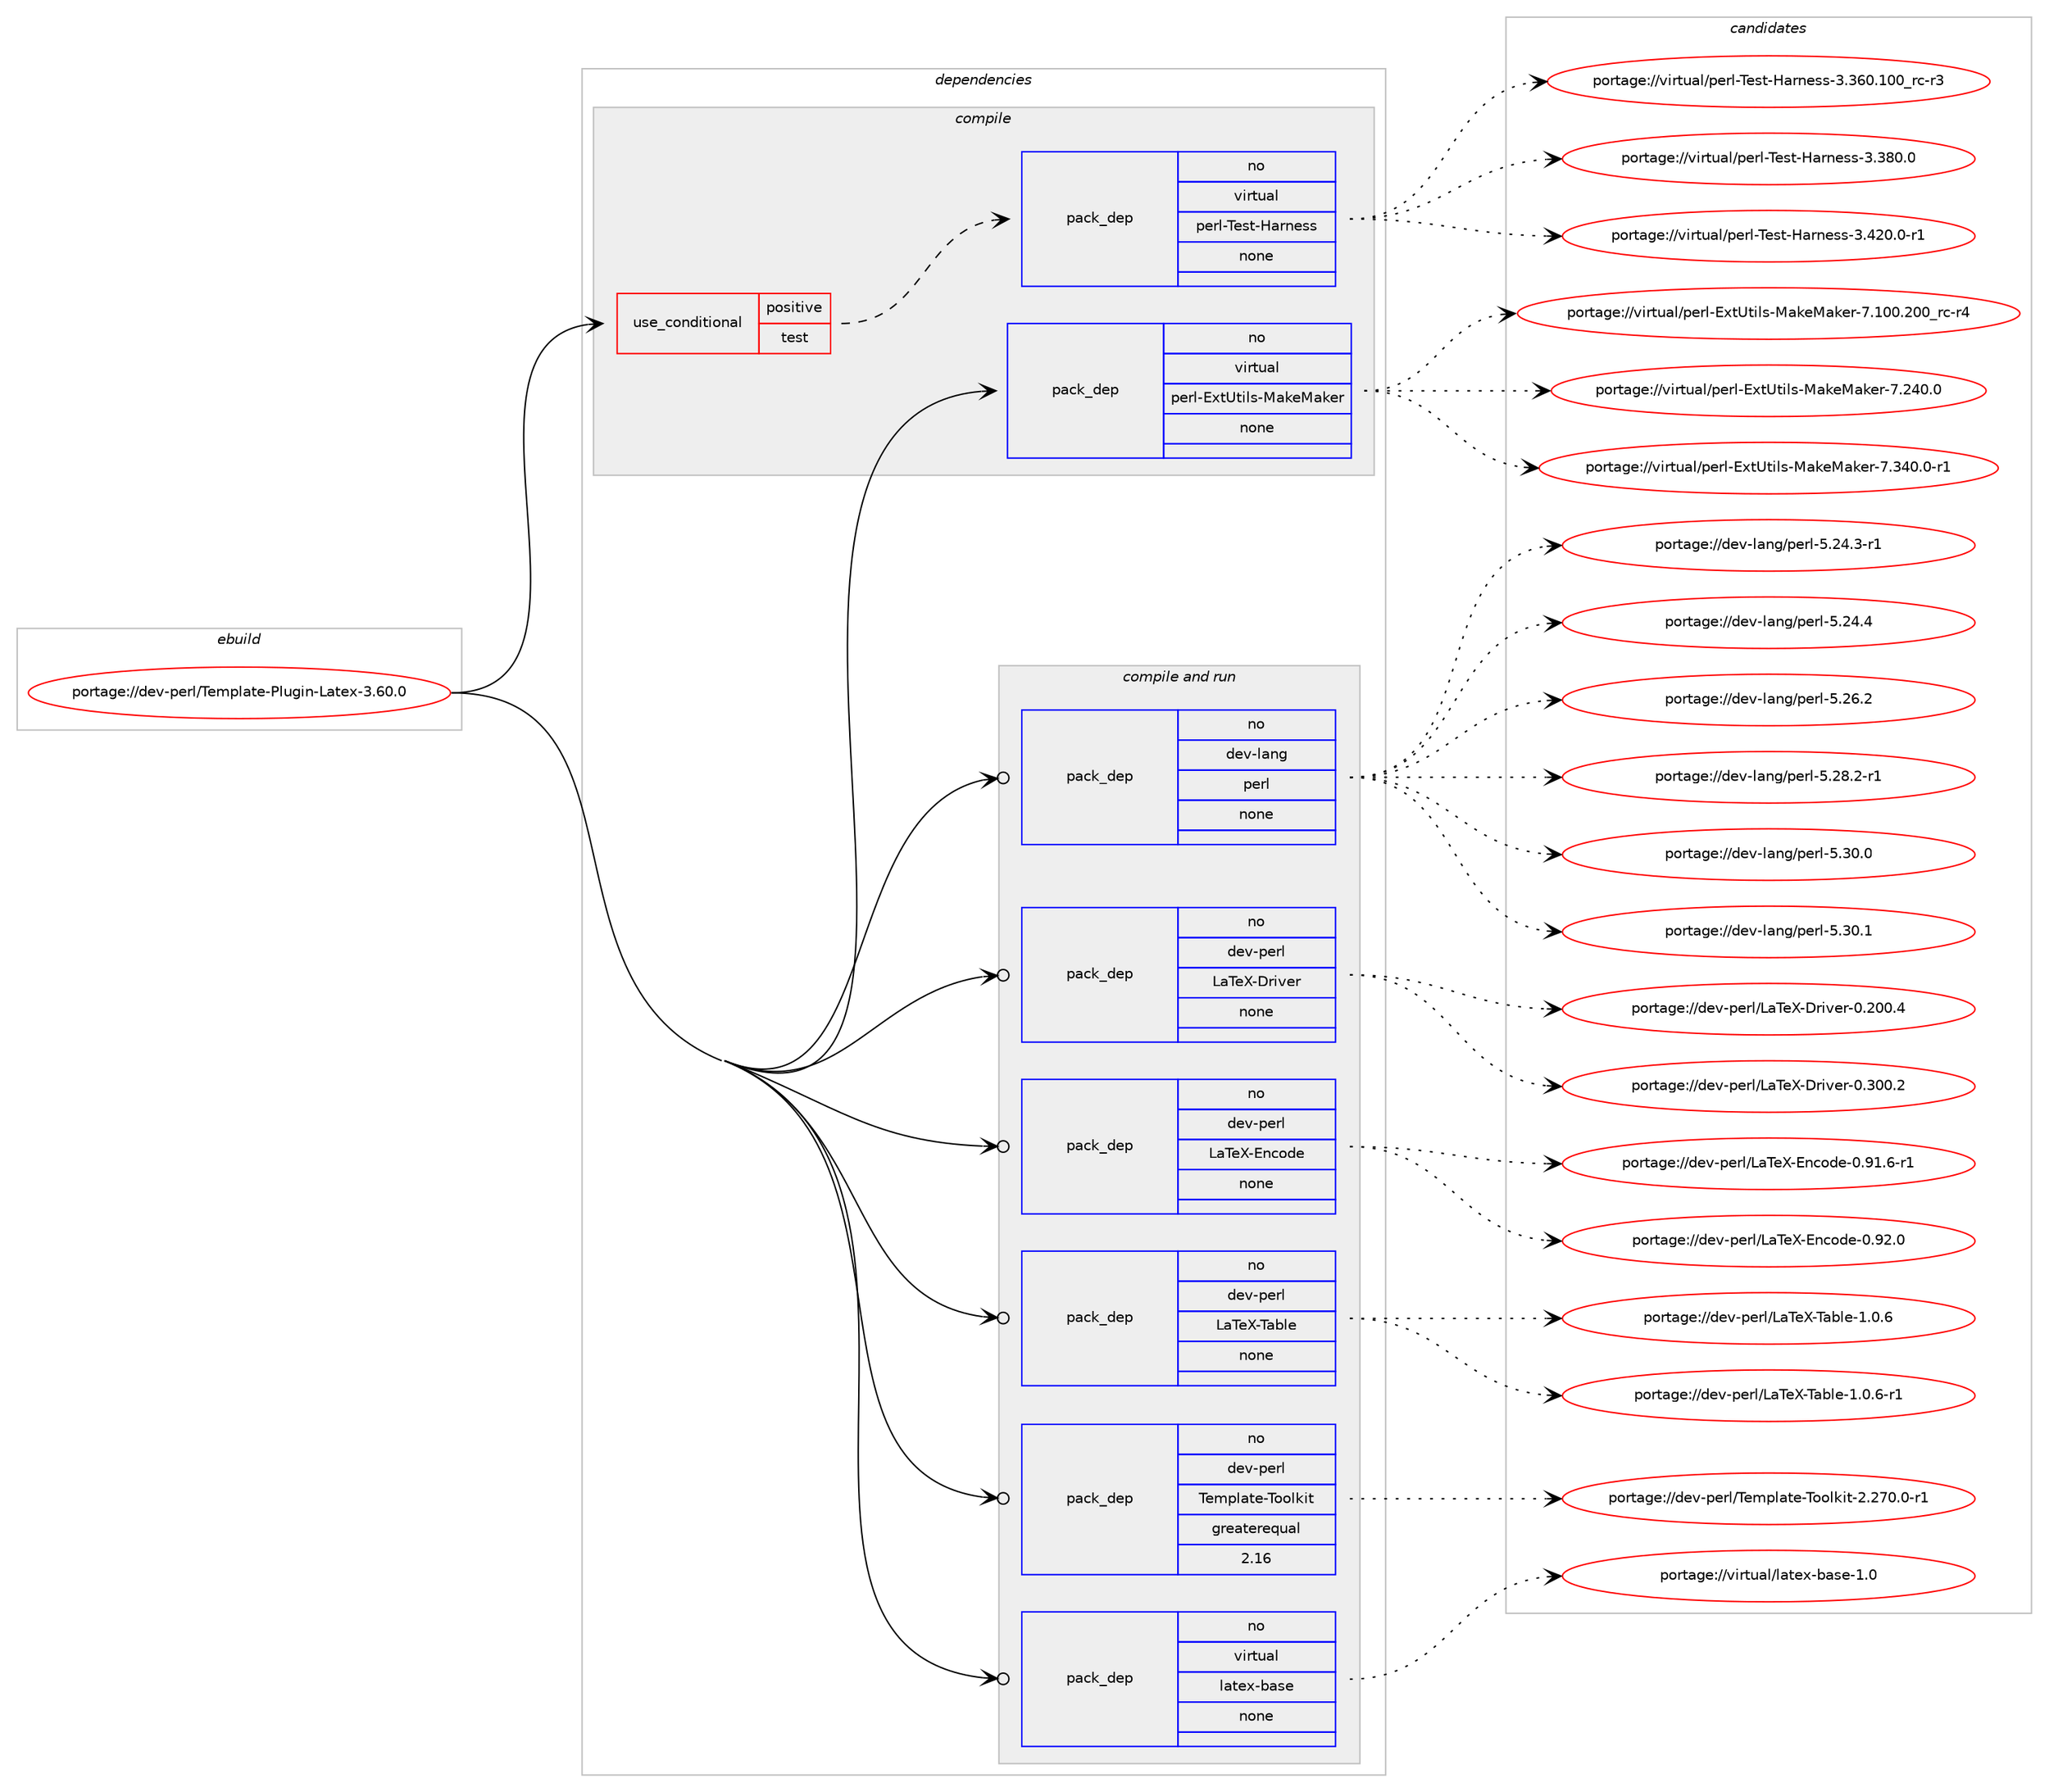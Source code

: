 digraph prolog {

# *************
# Graph options
# *************

newrank=true;
concentrate=true;
compound=true;
graph [rankdir=LR,fontname=Helvetica,fontsize=10,ranksep=1.5];#, ranksep=2.5, nodesep=0.2];
edge  [arrowhead=vee];
node  [fontname=Helvetica,fontsize=10];

# **********
# The ebuild
# **********

subgraph cluster_leftcol {
color=gray;
rank=same;
label=<<i>ebuild</i>>;
id [label="portage://dev-perl/Template-Plugin-Latex-3.60.0", color=red, width=4, href="../dev-perl/Template-Plugin-Latex-3.60.0.svg"];
}

# ****************
# The dependencies
# ****************

subgraph cluster_midcol {
color=gray;
label=<<i>dependencies</i>>;
subgraph cluster_compile {
fillcolor="#eeeeee";
style=filled;
label=<<i>compile</i>>;
subgraph cond23661 {
dependency120857 [label=<<TABLE BORDER="0" CELLBORDER="1" CELLSPACING="0" CELLPADDING="4"><TR><TD ROWSPAN="3" CELLPADDING="10">use_conditional</TD></TR><TR><TD>positive</TD></TR><TR><TD>test</TD></TR></TABLE>>, shape=none, color=red];
subgraph pack94006 {
dependency120858 [label=<<TABLE BORDER="0" CELLBORDER="1" CELLSPACING="0" CELLPADDING="4" WIDTH="220"><TR><TD ROWSPAN="6" CELLPADDING="30">pack_dep</TD></TR><TR><TD WIDTH="110">no</TD></TR><TR><TD>virtual</TD></TR><TR><TD>perl-Test-Harness</TD></TR><TR><TD>none</TD></TR><TR><TD></TD></TR></TABLE>>, shape=none, color=blue];
}
dependency120857:e -> dependency120858:w [weight=20,style="dashed",arrowhead="vee"];
}
id:e -> dependency120857:w [weight=20,style="solid",arrowhead="vee"];
subgraph pack94007 {
dependency120859 [label=<<TABLE BORDER="0" CELLBORDER="1" CELLSPACING="0" CELLPADDING="4" WIDTH="220"><TR><TD ROWSPAN="6" CELLPADDING="30">pack_dep</TD></TR><TR><TD WIDTH="110">no</TD></TR><TR><TD>virtual</TD></TR><TR><TD>perl-ExtUtils-MakeMaker</TD></TR><TR><TD>none</TD></TR><TR><TD></TD></TR></TABLE>>, shape=none, color=blue];
}
id:e -> dependency120859:w [weight=20,style="solid",arrowhead="vee"];
}
subgraph cluster_compileandrun {
fillcolor="#eeeeee";
style=filled;
label=<<i>compile and run</i>>;
subgraph pack94008 {
dependency120860 [label=<<TABLE BORDER="0" CELLBORDER="1" CELLSPACING="0" CELLPADDING="4" WIDTH="220"><TR><TD ROWSPAN="6" CELLPADDING="30">pack_dep</TD></TR><TR><TD WIDTH="110">no</TD></TR><TR><TD>dev-lang</TD></TR><TR><TD>perl</TD></TR><TR><TD>none</TD></TR><TR><TD></TD></TR></TABLE>>, shape=none, color=blue];
}
id:e -> dependency120860:w [weight=20,style="solid",arrowhead="odotvee"];
subgraph pack94009 {
dependency120861 [label=<<TABLE BORDER="0" CELLBORDER="1" CELLSPACING="0" CELLPADDING="4" WIDTH="220"><TR><TD ROWSPAN="6" CELLPADDING="30">pack_dep</TD></TR><TR><TD WIDTH="110">no</TD></TR><TR><TD>dev-perl</TD></TR><TR><TD>LaTeX-Driver</TD></TR><TR><TD>none</TD></TR><TR><TD></TD></TR></TABLE>>, shape=none, color=blue];
}
id:e -> dependency120861:w [weight=20,style="solid",arrowhead="odotvee"];
subgraph pack94010 {
dependency120862 [label=<<TABLE BORDER="0" CELLBORDER="1" CELLSPACING="0" CELLPADDING="4" WIDTH="220"><TR><TD ROWSPAN="6" CELLPADDING="30">pack_dep</TD></TR><TR><TD WIDTH="110">no</TD></TR><TR><TD>dev-perl</TD></TR><TR><TD>LaTeX-Encode</TD></TR><TR><TD>none</TD></TR><TR><TD></TD></TR></TABLE>>, shape=none, color=blue];
}
id:e -> dependency120862:w [weight=20,style="solid",arrowhead="odotvee"];
subgraph pack94011 {
dependency120863 [label=<<TABLE BORDER="0" CELLBORDER="1" CELLSPACING="0" CELLPADDING="4" WIDTH="220"><TR><TD ROWSPAN="6" CELLPADDING="30">pack_dep</TD></TR><TR><TD WIDTH="110">no</TD></TR><TR><TD>dev-perl</TD></TR><TR><TD>LaTeX-Table</TD></TR><TR><TD>none</TD></TR><TR><TD></TD></TR></TABLE>>, shape=none, color=blue];
}
id:e -> dependency120863:w [weight=20,style="solid",arrowhead="odotvee"];
subgraph pack94012 {
dependency120864 [label=<<TABLE BORDER="0" CELLBORDER="1" CELLSPACING="0" CELLPADDING="4" WIDTH="220"><TR><TD ROWSPAN="6" CELLPADDING="30">pack_dep</TD></TR><TR><TD WIDTH="110">no</TD></TR><TR><TD>dev-perl</TD></TR><TR><TD>Template-Toolkit</TD></TR><TR><TD>greaterequal</TD></TR><TR><TD>2.16</TD></TR></TABLE>>, shape=none, color=blue];
}
id:e -> dependency120864:w [weight=20,style="solid",arrowhead="odotvee"];
subgraph pack94013 {
dependency120865 [label=<<TABLE BORDER="0" CELLBORDER="1" CELLSPACING="0" CELLPADDING="4" WIDTH="220"><TR><TD ROWSPAN="6" CELLPADDING="30">pack_dep</TD></TR><TR><TD WIDTH="110">no</TD></TR><TR><TD>virtual</TD></TR><TR><TD>latex-base</TD></TR><TR><TD>none</TD></TR><TR><TD></TD></TR></TABLE>>, shape=none, color=blue];
}
id:e -> dependency120865:w [weight=20,style="solid",arrowhead="odotvee"];
}
subgraph cluster_run {
fillcolor="#eeeeee";
style=filled;
label=<<i>run</i>>;
}
}

# **************
# The candidates
# **************

subgraph cluster_choices {
rank=same;
color=gray;
label=<<i>candidates</i>>;

subgraph choice94006 {
color=black;
nodesep=1;
choiceportage118105114116117971084711210111410845841011151164572971141101011151154551465154484649484895114994511451 [label="portage://virtual/perl-Test-Harness-3.360.100_rc-r3", color=red, width=4,href="../virtual/perl-Test-Harness-3.360.100_rc-r3.svg"];
choiceportage118105114116117971084711210111410845841011151164572971141101011151154551465156484648 [label="portage://virtual/perl-Test-Harness-3.380.0", color=red, width=4,href="../virtual/perl-Test-Harness-3.380.0.svg"];
choiceportage1181051141161179710847112101114108458410111511645729711411010111511545514652504846484511449 [label="portage://virtual/perl-Test-Harness-3.420.0-r1", color=red, width=4,href="../virtual/perl-Test-Harness-3.420.0-r1.svg"];
dependency120858:e -> choiceportage118105114116117971084711210111410845841011151164572971141101011151154551465154484649484895114994511451:w [style=dotted,weight="100"];
dependency120858:e -> choiceportage118105114116117971084711210111410845841011151164572971141101011151154551465156484648:w [style=dotted,weight="100"];
dependency120858:e -> choiceportage1181051141161179710847112101114108458410111511645729711411010111511545514652504846484511449:w [style=dotted,weight="100"];
}
subgraph choice94007 {
color=black;
nodesep=1;
choiceportage118105114116117971084711210111410845691201168511610510811545779710710177971071011144555464948484650484895114994511452 [label="portage://virtual/perl-ExtUtils-MakeMaker-7.100.200_rc-r4", color=red, width=4,href="../virtual/perl-ExtUtils-MakeMaker-7.100.200_rc-r4.svg"];
choiceportage118105114116117971084711210111410845691201168511610510811545779710710177971071011144555465052484648 [label="portage://virtual/perl-ExtUtils-MakeMaker-7.240.0", color=red, width=4,href="../virtual/perl-ExtUtils-MakeMaker-7.240.0.svg"];
choiceportage1181051141161179710847112101114108456912011685116105108115457797107101779710710111445554651524846484511449 [label="portage://virtual/perl-ExtUtils-MakeMaker-7.340.0-r1", color=red, width=4,href="../virtual/perl-ExtUtils-MakeMaker-7.340.0-r1.svg"];
dependency120859:e -> choiceportage118105114116117971084711210111410845691201168511610510811545779710710177971071011144555464948484650484895114994511452:w [style=dotted,weight="100"];
dependency120859:e -> choiceportage118105114116117971084711210111410845691201168511610510811545779710710177971071011144555465052484648:w [style=dotted,weight="100"];
dependency120859:e -> choiceportage1181051141161179710847112101114108456912011685116105108115457797107101779710710111445554651524846484511449:w [style=dotted,weight="100"];
}
subgraph choice94008 {
color=black;
nodesep=1;
choiceportage100101118451089711010347112101114108455346505246514511449 [label="portage://dev-lang/perl-5.24.3-r1", color=red, width=4,href="../dev-lang/perl-5.24.3-r1.svg"];
choiceportage10010111845108971101034711210111410845534650524652 [label="portage://dev-lang/perl-5.24.4", color=red, width=4,href="../dev-lang/perl-5.24.4.svg"];
choiceportage10010111845108971101034711210111410845534650544650 [label="portage://dev-lang/perl-5.26.2", color=red, width=4,href="../dev-lang/perl-5.26.2.svg"];
choiceportage100101118451089711010347112101114108455346505646504511449 [label="portage://dev-lang/perl-5.28.2-r1", color=red, width=4,href="../dev-lang/perl-5.28.2-r1.svg"];
choiceportage10010111845108971101034711210111410845534651484648 [label="portage://dev-lang/perl-5.30.0", color=red, width=4,href="../dev-lang/perl-5.30.0.svg"];
choiceportage10010111845108971101034711210111410845534651484649 [label="portage://dev-lang/perl-5.30.1", color=red, width=4,href="../dev-lang/perl-5.30.1.svg"];
dependency120860:e -> choiceportage100101118451089711010347112101114108455346505246514511449:w [style=dotted,weight="100"];
dependency120860:e -> choiceportage10010111845108971101034711210111410845534650524652:w [style=dotted,weight="100"];
dependency120860:e -> choiceportage10010111845108971101034711210111410845534650544650:w [style=dotted,weight="100"];
dependency120860:e -> choiceportage100101118451089711010347112101114108455346505646504511449:w [style=dotted,weight="100"];
dependency120860:e -> choiceportage10010111845108971101034711210111410845534651484648:w [style=dotted,weight="100"];
dependency120860:e -> choiceportage10010111845108971101034711210111410845534651484649:w [style=dotted,weight="100"];
}
subgraph choice94009 {
color=black;
nodesep=1;
choiceportage10010111845112101114108477697841018845681141051181011144548465048484652 [label="portage://dev-perl/LaTeX-Driver-0.200.4", color=red, width=4,href="../dev-perl/LaTeX-Driver-0.200.4.svg"];
choiceportage10010111845112101114108477697841018845681141051181011144548465148484650 [label="portage://dev-perl/LaTeX-Driver-0.300.2", color=red, width=4,href="../dev-perl/LaTeX-Driver-0.300.2.svg"];
dependency120861:e -> choiceportage10010111845112101114108477697841018845681141051181011144548465048484652:w [style=dotted,weight="100"];
dependency120861:e -> choiceportage10010111845112101114108477697841018845681141051181011144548465148484650:w [style=dotted,weight="100"];
}
subgraph choice94010 {
color=black;
nodesep=1;
choiceportage100101118451121011141084776978410188456911099111100101454846574946544511449 [label="portage://dev-perl/LaTeX-Encode-0.91.6-r1", color=red, width=4,href="../dev-perl/LaTeX-Encode-0.91.6-r1.svg"];
choiceportage10010111845112101114108477697841018845691109911110010145484657504648 [label="portage://dev-perl/LaTeX-Encode-0.92.0", color=red, width=4,href="../dev-perl/LaTeX-Encode-0.92.0.svg"];
dependency120862:e -> choiceportage100101118451121011141084776978410188456911099111100101454846574946544511449:w [style=dotted,weight="100"];
dependency120862:e -> choiceportage10010111845112101114108477697841018845691109911110010145484657504648:w [style=dotted,weight="100"];
}
subgraph choice94011 {
color=black;
nodesep=1;
choiceportage10010111845112101114108477697841018845849798108101454946484654 [label="portage://dev-perl/LaTeX-Table-1.0.6", color=red, width=4,href="../dev-perl/LaTeX-Table-1.0.6.svg"];
choiceportage100101118451121011141084776978410188458497981081014549464846544511449 [label="portage://dev-perl/LaTeX-Table-1.0.6-r1", color=red, width=4,href="../dev-perl/LaTeX-Table-1.0.6-r1.svg"];
dependency120863:e -> choiceportage10010111845112101114108477697841018845849798108101454946484654:w [style=dotted,weight="100"];
dependency120863:e -> choiceportage100101118451121011141084776978410188458497981081014549464846544511449:w [style=dotted,weight="100"];
}
subgraph choice94012 {
color=black;
nodesep=1;
choiceportage10010111845112101114108478410110911210897116101458411111110810710511645504650554846484511449 [label="portage://dev-perl/Template-Toolkit-2.270.0-r1", color=red, width=4,href="../dev-perl/Template-Toolkit-2.270.0-r1.svg"];
dependency120864:e -> choiceportage10010111845112101114108478410110911210897116101458411111110810710511645504650554846484511449:w [style=dotted,weight="100"];
}
subgraph choice94013 {
color=black;
nodesep=1;
choiceportage11810511411611797108471089711610112045989711510145494648 [label="portage://virtual/latex-base-1.0", color=red, width=4,href="../virtual/latex-base-1.0.svg"];
dependency120865:e -> choiceportage11810511411611797108471089711610112045989711510145494648:w [style=dotted,weight="100"];
}
}

}
